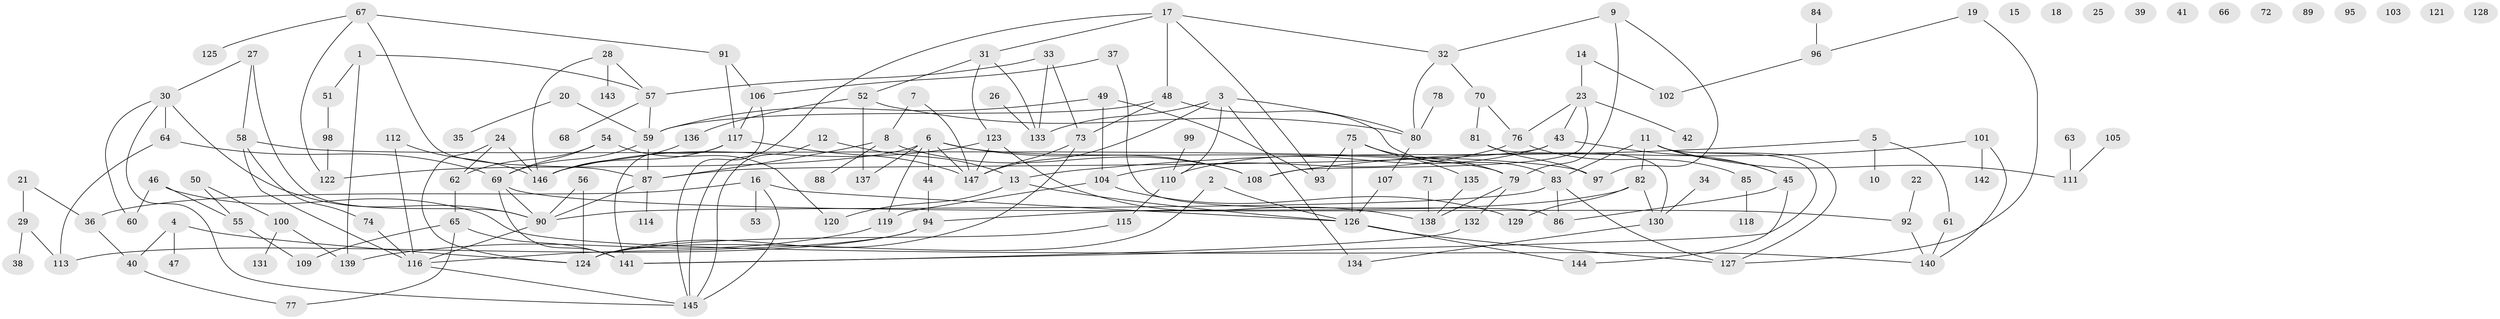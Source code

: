 // Generated by graph-tools (version 1.1) at 2025/25/03/09/25 03:25:17]
// undirected, 147 vertices, 207 edges
graph export_dot {
graph [start="1"]
  node [color=gray90,style=filled];
  1;
  2;
  3;
  4;
  5;
  6;
  7;
  8;
  9;
  10;
  11;
  12;
  13;
  14;
  15;
  16;
  17;
  18;
  19;
  20;
  21;
  22;
  23;
  24;
  25;
  26;
  27;
  28;
  29;
  30;
  31;
  32;
  33;
  34;
  35;
  36;
  37;
  38;
  39;
  40;
  41;
  42;
  43;
  44;
  45;
  46;
  47;
  48;
  49;
  50;
  51;
  52;
  53;
  54;
  55;
  56;
  57;
  58;
  59;
  60;
  61;
  62;
  63;
  64;
  65;
  66;
  67;
  68;
  69;
  70;
  71;
  72;
  73;
  74;
  75;
  76;
  77;
  78;
  79;
  80;
  81;
  82;
  83;
  84;
  85;
  86;
  87;
  88;
  89;
  90;
  91;
  92;
  93;
  94;
  95;
  96;
  97;
  98;
  99;
  100;
  101;
  102;
  103;
  104;
  105;
  106;
  107;
  108;
  109;
  110;
  111;
  112;
  113;
  114;
  115;
  116;
  117;
  118;
  119;
  120;
  121;
  122;
  123;
  124;
  125;
  126;
  127;
  128;
  129;
  130;
  131;
  132;
  133;
  134;
  135;
  136;
  137;
  138;
  139;
  140;
  141;
  142;
  143;
  144;
  145;
  146;
  147;
  1 -- 51;
  1 -- 57;
  1 -- 139;
  2 -- 124;
  2 -- 126;
  3 -- 80;
  3 -- 110;
  3 -- 133;
  3 -- 134;
  3 -- 147;
  4 -- 40;
  4 -- 47;
  4 -- 124;
  5 -- 10;
  5 -- 13;
  5 -- 61;
  6 -- 44;
  6 -- 79;
  6 -- 108;
  6 -- 119;
  6 -- 122;
  6 -- 137;
  6 -- 147;
  7 -- 8;
  7 -- 147;
  8 -- 87;
  8 -- 88;
  8 -- 108;
  9 -- 32;
  9 -- 79;
  9 -- 97;
  11 -- 45;
  11 -- 82;
  11 -- 83;
  11 -- 111;
  11 -- 127;
  11 -- 141;
  12 -- 13;
  12 -- 145;
  13 -- 120;
  13 -- 126;
  14 -- 23;
  14 -- 102;
  16 -- 36;
  16 -- 53;
  16 -- 126;
  16 -- 145;
  17 -- 31;
  17 -- 32;
  17 -- 48;
  17 -- 93;
  17 -- 145;
  19 -- 96;
  19 -- 127;
  20 -- 35;
  20 -- 59;
  21 -- 29;
  21 -- 36;
  22 -- 92;
  23 -- 42;
  23 -- 43;
  23 -- 76;
  23 -- 108;
  24 -- 62;
  24 -- 124;
  24 -- 146;
  26 -- 133;
  27 -- 30;
  27 -- 58;
  27 -- 90;
  28 -- 57;
  28 -- 143;
  28 -- 146;
  29 -- 38;
  29 -- 113;
  30 -- 60;
  30 -- 64;
  30 -- 90;
  30 -- 145;
  31 -- 52;
  31 -- 123;
  31 -- 133;
  32 -- 70;
  32 -- 80;
  33 -- 57;
  33 -- 73;
  33 -- 133;
  34 -- 130;
  36 -- 40;
  37 -- 86;
  37 -- 106;
  40 -- 77;
  43 -- 45;
  43 -- 87;
  43 -- 110;
  44 -- 94;
  45 -- 86;
  45 -- 144;
  46 -- 55;
  46 -- 60;
  46 -- 140;
  48 -- 59;
  48 -- 73;
  48 -- 83;
  49 -- 59;
  49 -- 93;
  49 -- 104;
  50 -- 55;
  50 -- 100;
  51 -- 98;
  52 -- 80;
  52 -- 136;
  52 -- 137;
  54 -- 62;
  54 -- 69;
  54 -- 120;
  55 -- 109;
  56 -- 90;
  56 -- 124;
  57 -- 59;
  57 -- 68;
  58 -- 74;
  58 -- 97;
  58 -- 116;
  59 -- 69;
  59 -- 87;
  61 -- 140;
  62 -- 65;
  63 -- 111;
  64 -- 69;
  64 -- 113;
  65 -- 77;
  65 -- 109;
  65 -- 141;
  67 -- 87;
  67 -- 91;
  67 -- 122;
  67 -- 125;
  69 -- 90;
  69 -- 92;
  69 -- 141;
  70 -- 76;
  70 -- 81;
  71 -- 138;
  73 -- 124;
  73 -- 147;
  74 -- 116;
  75 -- 79;
  75 -- 93;
  75 -- 126;
  75 -- 135;
  76 -- 85;
  76 -- 104;
  78 -- 80;
  79 -- 132;
  79 -- 138;
  80 -- 107;
  81 -- 97;
  81 -- 130;
  82 -- 94;
  82 -- 129;
  82 -- 130;
  83 -- 86;
  83 -- 90;
  83 -- 127;
  84 -- 96;
  85 -- 118;
  87 -- 90;
  87 -- 114;
  90 -- 116;
  91 -- 106;
  91 -- 117;
  92 -- 140;
  94 -- 113;
  94 -- 116;
  96 -- 102;
  98 -- 122;
  99 -- 110;
  100 -- 131;
  100 -- 139;
  101 -- 108;
  101 -- 140;
  101 -- 142;
  104 -- 119;
  104 -- 129;
  105 -- 111;
  106 -- 117;
  106 -- 145;
  107 -- 126;
  110 -- 115;
  112 -- 116;
  112 -- 146;
  115 -- 124;
  116 -- 145;
  117 -- 141;
  117 -- 146;
  117 -- 147;
  119 -- 139;
  123 -- 138;
  123 -- 146;
  123 -- 147;
  126 -- 127;
  126 -- 144;
  130 -- 134;
  132 -- 141;
  135 -- 138;
  136 -- 146;
}
